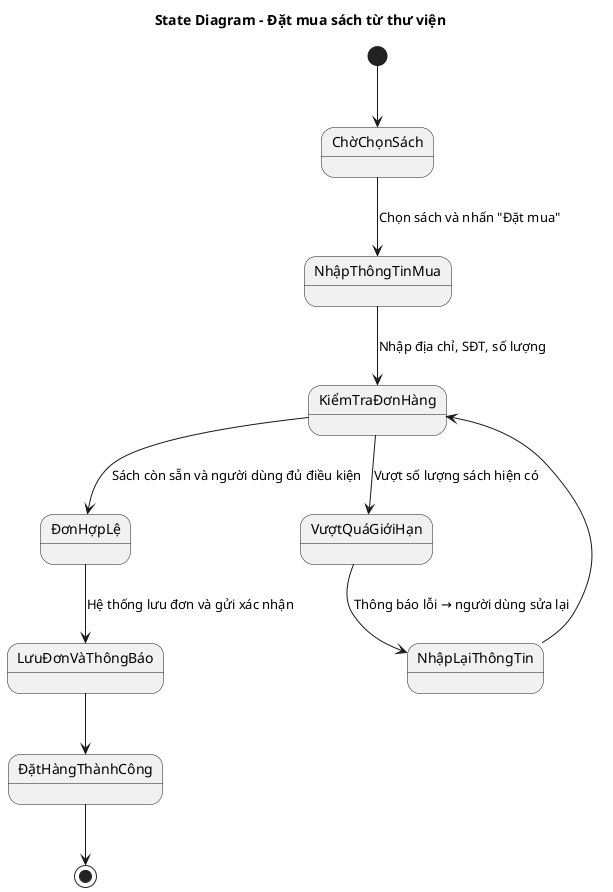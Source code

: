 @startuml
title State Diagram – Đặt mua sách từ thư viện

[*] --> ChờChọnSách

ChờChọnSách --> NhậpThôngTinMua : Chọn sách và nhấn "Đặt mua"

NhậpThôngTinMua --> KiểmTraĐơnHàng : Nhập địa chỉ, SĐT, số lượng

KiểmTraĐơnHàng --> ĐơnHợpLệ : Sách còn sẵn và người dùng đủ điều kiện
KiểmTraĐơnHàng --> VượtQuáGiớiHạn : Vượt số lượng sách hiện có

VượtQuáGiớiHạn --> NhậpLạiThôngTin : Thông báo lỗi → người dùng sửa lại
NhậpLạiThôngTin --> KiểmTraĐơnHàng

ĐơnHợpLệ --> LưuĐơnVàThôngBáo : Hệ thống lưu đơn và gửi xác nhận
LưuĐơnVàThôngBáo --> ĐặtHàngThànhCông

ĐặtHàngThànhCông --> [*]

@enduml
